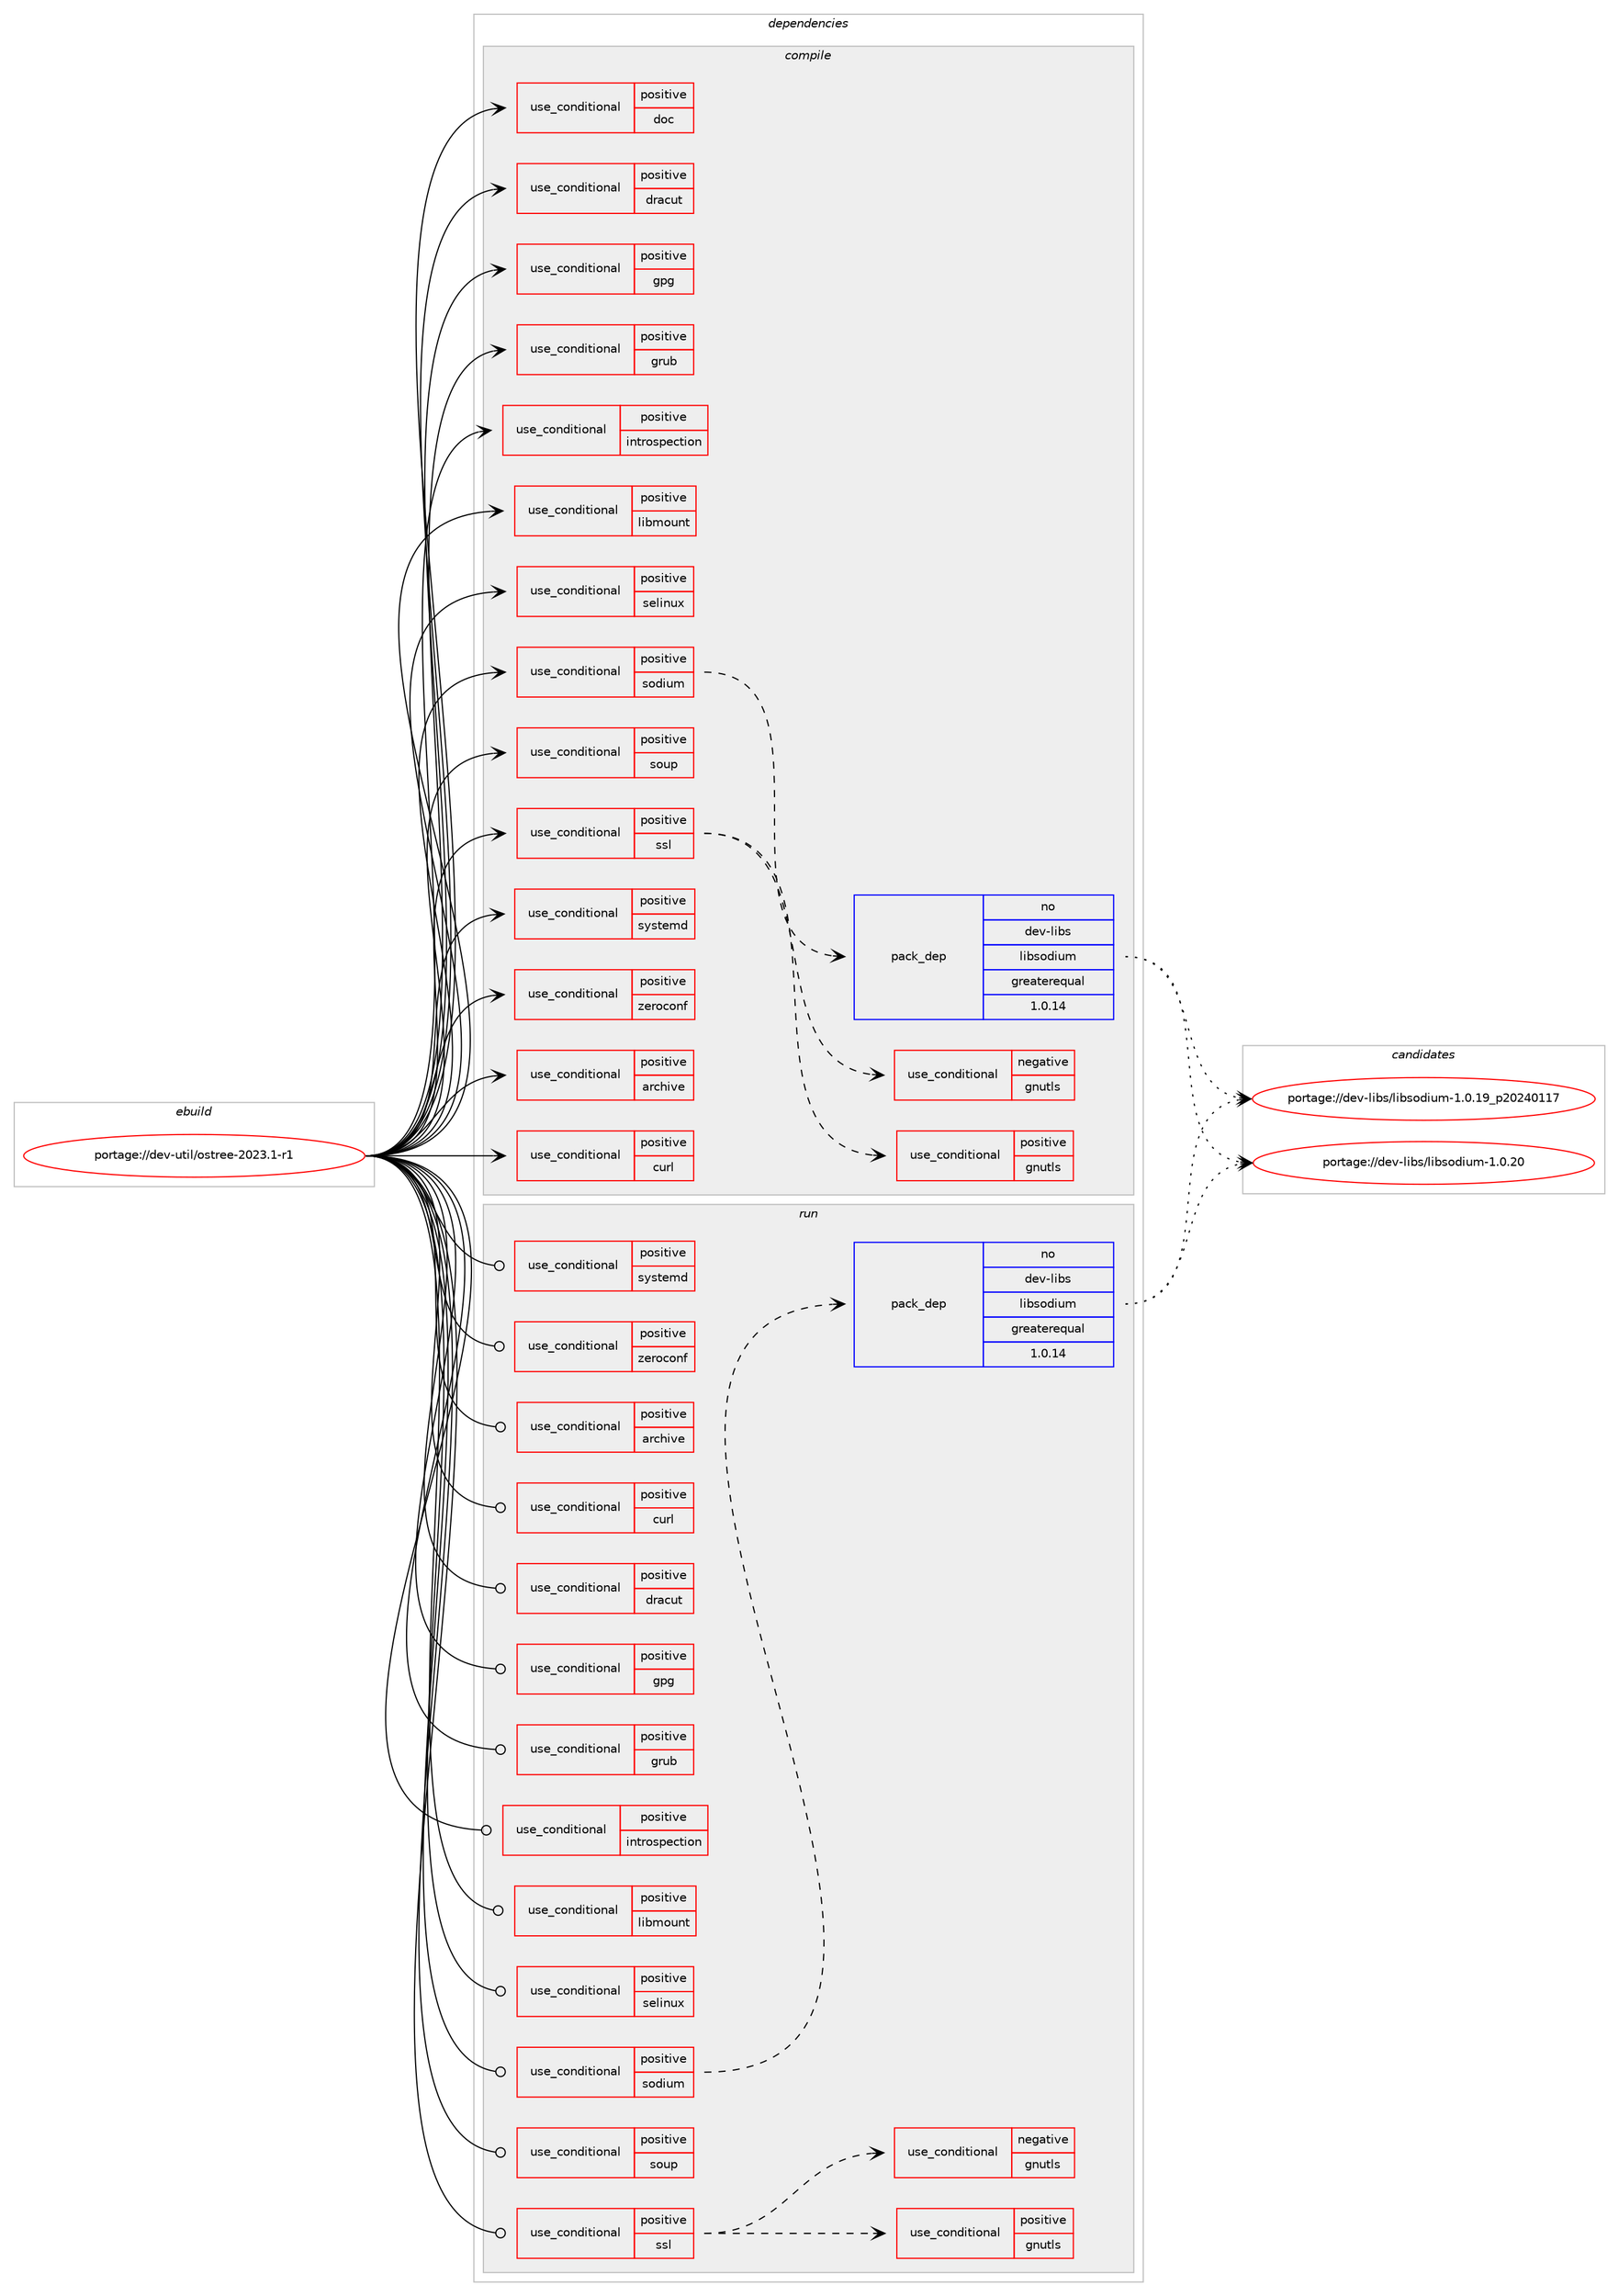 digraph prolog {

# *************
# Graph options
# *************

newrank=true;
concentrate=true;
compound=true;
graph [rankdir=LR,fontname=Helvetica,fontsize=10,ranksep=1.5];#, ranksep=2.5, nodesep=0.2];
edge  [arrowhead=vee];
node  [fontname=Helvetica,fontsize=10];

# **********
# The ebuild
# **********

subgraph cluster_leftcol {
color=gray;
rank=same;
label=<<i>ebuild</i>>;
id [label="portage://dev-util/ostree-2023.1-r1", color=red, width=4, href="../dev-util/ostree-2023.1-r1.svg"];
}

# ****************
# The dependencies
# ****************

subgraph cluster_midcol {
color=gray;
label=<<i>dependencies</i>>;
subgraph cluster_compile {
fillcolor="#eeeeee";
style=filled;
label=<<i>compile</i>>;
subgraph cond59642 {
dependency111137 [label=<<TABLE BORDER="0" CELLBORDER="1" CELLSPACING="0" CELLPADDING="4"><TR><TD ROWSPAN="3" CELLPADDING="10">use_conditional</TD></TR><TR><TD>positive</TD></TR><TR><TD>archive</TD></TR></TABLE>>, shape=none, color=red];
# *** BEGIN UNKNOWN DEPENDENCY TYPE (TODO) ***
# dependency111137 -> package_dependency(portage://dev-util/ostree-2023.1-r1,install,no,app-arch,libarchive,none,[,,],any_same_slot,[])
# *** END UNKNOWN DEPENDENCY TYPE (TODO) ***

}
id:e -> dependency111137:w [weight=20,style="solid",arrowhead="vee"];
subgraph cond59643 {
dependency111138 [label=<<TABLE BORDER="0" CELLBORDER="1" CELLSPACING="0" CELLPADDING="4"><TR><TD ROWSPAN="3" CELLPADDING="10">use_conditional</TD></TR><TR><TD>positive</TD></TR><TR><TD>curl</TD></TR></TABLE>>, shape=none, color=red];
# *** BEGIN UNKNOWN DEPENDENCY TYPE (TODO) ***
# dependency111138 -> package_dependency(portage://dev-util/ostree-2023.1-r1,install,no,net-misc,curl,none,[,,],[],[])
# *** END UNKNOWN DEPENDENCY TYPE (TODO) ***

}
id:e -> dependency111138:w [weight=20,style="solid",arrowhead="vee"];
subgraph cond59644 {
dependency111139 [label=<<TABLE BORDER="0" CELLBORDER="1" CELLSPACING="0" CELLPADDING="4"><TR><TD ROWSPAN="3" CELLPADDING="10">use_conditional</TD></TR><TR><TD>positive</TD></TR><TR><TD>doc</TD></TR></TABLE>>, shape=none, color=red];
# *** BEGIN UNKNOWN DEPENDENCY TYPE (TODO) ***
# dependency111139 -> package_dependency(portage://dev-util/ostree-2023.1-r1,install,no,dev-util,gtk-doc,none,[,,],[],[])
# *** END UNKNOWN DEPENDENCY TYPE (TODO) ***

}
id:e -> dependency111139:w [weight=20,style="solid",arrowhead="vee"];
subgraph cond59645 {
dependency111140 [label=<<TABLE BORDER="0" CELLBORDER="1" CELLSPACING="0" CELLPADDING="4"><TR><TD ROWSPAN="3" CELLPADDING="10">use_conditional</TD></TR><TR><TD>positive</TD></TR><TR><TD>dracut</TD></TR></TABLE>>, shape=none, color=red];
# *** BEGIN UNKNOWN DEPENDENCY TYPE (TODO) ***
# dependency111140 -> package_dependency(portage://dev-util/ostree-2023.1-r1,install,no,sys-kernel,dracut,none,[,,],[],[])
# *** END UNKNOWN DEPENDENCY TYPE (TODO) ***

}
id:e -> dependency111140:w [weight=20,style="solid",arrowhead="vee"];
subgraph cond59646 {
dependency111141 [label=<<TABLE BORDER="0" CELLBORDER="1" CELLSPACING="0" CELLPADDING="4"><TR><TD ROWSPAN="3" CELLPADDING="10">use_conditional</TD></TR><TR><TD>positive</TD></TR><TR><TD>gpg</TD></TR></TABLE>>, shape=none, color=red];
# *** BEGIN UNKNOWN DEPENDENCY TYPE (TODO) ***
# dependency111141 -> package_dependency(portage://dev-util/ostree-2023.1-r1,install,no,app-crypt,gpgme,none,[,,],any_same_slot,[])
# *** END UNKNOWN DEPENDENCY TYPE (TODO) ***

# *** BEGIN UNKNOWN DEPENDENCY TYPE (TODO) ***
# dependency111141 -> package_dependency(portage://dev-util/ostree-2023.1-r1,install,no,dev-libs,libgpg-error,none,[,,],[],[])
# *** END UNKNOWN DEPENDENCY TYPE (TODO) ***

}
id:e -> dependency111141:w [weight=20,style="solid",arrowhead="vee"];
subgraph cond59647 {
dependency111142 [label=<<TABLE BORDER="0" CELLBORDER="1" CELLSPACING="0" CELLPADDING="4"><TR><TD ROWSPAN="3" CELLPADDING="10">use_conditional</TD></TR><TR><TD>positive</TD></TR><TR><TD>grub</TD></TR></TABLE>>, shape=none, color=red];
# *** BEGIN UNKNOWN DEPENDENCY TYPE (TODO) ***
# dependency111142 -> package_dependency(portage://dev-util/ostree-2023.1-r1,install,no,sys-boot,grub,none,[,,],[slot(2),equal],[])
# *** END UNKNOWN DEPENDENCY TYPE (TODO) ***

}
id:e -> dependency111142:w [weight=20,style="solid",arrowhead="vee"];
subgraph cond59648 {
dependency111143 [label=<<TABLE BORDER="0" CELLBORDER="1" CELLSPACING="0" CELLPADDING="4"><TR><TD ROWSPAN="3" CELLPADDING="10">use_conditional</TD></TR><TR><TD>positive</TD></TR><TR><TD>introspection</TD></TR></TABLE>>, shape=none, color=red];
# *** BEGIN UNKNOWN DEPENDENCY TYPE (TODO) ***
# dependency111143 -> package_dependency(portage://dev-util/ostree-2023.1-r1,install,no,dev-libs,gobject-introspection,none,[,,],[],[])
# *** END UNKNOWN DEPENDENCY TYPE (TODO) ***

}
id:e -> dependency111143:w [weight=20,style="solid",arrowhead="vee"];
subgraph cond59649 {
dependency111144 [label=<<TABLE BORDER="0" CELLBORDER="1" CELLSPACING="0" CELLPADDING="4"><TR><TD ROWSPAN="3" CELLPADDING="10">use_conditional</TD></TR><TR><TD>positive</TD></TR><TR><TD>libmount</TD></TR></TABLE>>, shape=none, color=red];
# *** BEGIN UNKNOWN DEPENDENCY TYPE (TODO) ***
# dependency111144 -> package_dependency(portage://dev-util/ostree-2023.1-r1,install,no,sys-apps,util-linux,none,[,,],[],[])
# *** END UNKNOWN DEPENDENCY TYPE (TODO) ***

}
id:e -> dependency111144:w [weight=20,style="solid",arrowhead="vee"];
subgraph cond59650 {
dependency111145 [label=<<TABLE BORDER="0" CELLBORDER="1" CELLSPACING="0" CELLPADDING="4"><TR><TD ROWSPAN="3" CELLPADDING="10">use_conditional</TD></TR><TR><TD>positive</TD></TR><TR><TD>selinux</TD></TR></TABLE>>, shape=none, color=red];
# *** BEGIN UNKNOWN DEPENDENCY TYPE (TODO) ***
# dependency111145 -> package_dependency(portage://dev-util/ostree-2023.1-r1,install,no,sys-libs,libselinux,none,[,,],[],[])
# *** END UNKNOWN DEPENDENCY TYPE (TODO) ***

}
id:e -> dependency111145:w [weight=20,style="solid",arrowhead="vee"];
subgraph cond59651 {
dependency111146 [label=<<TABLE BORDER="0" CELLBORDER="1" CELLSPACING="0" CELLPADDING="4"><TR><TD ROWSPAN="3" CELLPADDING="10">use_conditional</TD></TR><TR><TD>positive</TD></TR><TR><TD>sodium</TD></TR></TABLE>>, shape=none, color=red];
subgraph pack50074 {
dependency111147 [label=<<TABLE BORDER="0" CELLBORDER="1" CELLSPACING="0" CELLPADDING="4" WIDTH="220"><TR><TD ROWSPAN="6" CELLPADDING="30">pack_dep</TD></TR><TR><TD WIDTH="110">no</TD></TR><TR><TD>dev-libs</TD></TR><TR><TD>libsodium</TD></TR><TR><TD>greaterequal</TD></TR><TR><TD>1.0.14</TD></TR></TABLE>>, shape=none, color=blue];
}
dependency111146:e -> dependency111147:w [weight=20,style="dashed",arrowhead="vee"];
}
id:e -> dependency111146:w [weight=20,style="solid",arrowhead="vee"];
subgraph cond59652 {
dependency111148 [label=<<TABLE BORDER="0" CELLBORDER="1" CELLSPACING="0" CELLPADDING="4"><TR><TD ROWSPAN="3" CELLPADDING="10">use_conditional</TD></TR><TR><TD>positive</TD></TR><TR><TD>soup</TD></TR></TABLE>>, shape=none, color=red];
# *** BEGIN UNKNOWN DEPENDENCY TYPE (TODO) ***
# dependency111148 -> package_dependency(portage://dev-util/ostree-2023.1-r1,install,no,net-libs,libsoup,none,[,,],[slot(2.4)],[])
# *** END UNKNOWN DEPENDENCY TYPE (TODO) ***

}
id:e -> dependency111148:w [weight=20,style="solid",arrowhead="vee"];
subgraph cond59653 {
dependency111149 [label=<<TABLE BORDER="0" CELLBORDER="1" CELLSPACING="0" CELLPADDING="4"><TR><TD ROWSPAN="3" CELLPADDING="10">use_conditional</TD></TR><TR><TD>positive</TD></TR><TR><TD>ssl</TD></TR></TABLE>>, shape=none, color=red];
subgraph cond59654 {
dependency111150 [label=<<TABLE BORDER="0" CELLBORDER="1" CELLSPACING="0" CELLPADDING="4"><TR><TD ROWSPAN="3" CELLPADDING="10">use_conditional</TD></TR><TR><TD>positive</TD></TR><TR><TD>gnutls</TD></TR></TABLE>>, shape=none, color=red];
# *** BEGIN UNKNOWN DEPENDENCY TYPE (TODO) ***
# dependency111150 -> package_dependency(portage://dev-util/ostree-2023.1-r1,install,no,net-libs,gnutls,none,[,,],any_same_slot,[])
# *** END UNKNOWN DEPENDENCY TYPE (TODO) ***

}
dependency111149:e -> dependency111150:w [weight=20,style="dashed",arrowhead="vee"];
subgraph cond59655 {
dependency111151 [label=<<TABLE BORDER="0" CELLBORDER="1" CELLSPACING="0" CELLPADDING="4"><TR><TD ROWSPAN="3" CELLPADDING="10">use_conditional</TD></TR><TR><TD>negative</TD></TR><TR><TD>gnutls</TD></TR></TABLE>>, shape=none, color=red];
# *** BEGIN UNKNOWN DEPENDENCY TYPE (TODO) ***
# dependency111151 -> package_dependency(portage://dev-util/ostree-2023.1-r1,install,no,dev-libs,openssl,none,[,,],[slot(0),equal],[])
# *** END UNKNOWN DEPENDENCY TYPE (TODO) ***

}
dependency111149:e -> dependency111151:w [weight=20,style="dashed",arrowhead="vee"];
}
id:e -> dependency111149:w [weight=20,style="solid",arrowhead="vee"];
subgraph cond59656 {
dependency111152 [label=<<TABLE BORDER="0" CELLBORDER="1" CELLSPACING="0" CELLPADDING="4"><TR><TD ROWSPAN="3" CELLPADDING="10">use_conditional</TD></TR><TR><TD>positive</TD></TR><TR><TD>systemd</TD></TR></TABLE>>, shape=none, color=red];
# *** BEGIN UNKNOWN DEPENDENCY TYPE (TODO) ***
# dependency111152 -> package_dependency(portage://dev-util/ostree-2023.1-r1,install,no,sys-apps,systemd,none,[,,],[slot(0),equal],[])
# *** END UNKNOWN DEPENDENCY TYPE (TODO) ***

}
id:e -> dependency111152:w [weight=20,style="solid",arrowhead="vee"];
subgraph cond59657 {
dependency111153 [label=<<TABLE BORDER="0" CELLBORDER="1" CELLSPACING="0" CELLPADDING="4"><TR><TD ROWSPAN="3" CELLPADDING="10">use_conditional</TD></TR><TR><TD>positive</TD></TR><TR><TD>zeroconf</TD></TR></TABLE>>, shape=none, color=red];
# *** BEGIN UNKNOWN DEPENDENCY TYPE (TODO) ***
# dependency111153 -> package_dependency(portage://dev-util/ostree-2023.1-r1,install,no,net-dns,avahi,none,[,,],[],[use(enable(dbus),none)])
# *** END UNKNOWN DEPENDENCY TYPE (TODO) ***

}
id:e -> dependency111153:w [weight=20,style="solid",arrowhead="vee"];
# *** BEGIN UNKNOWN DEPENDENCY TYPE (TODO) ***
# id -> package_dependency(portage://dev-util/ostree-2023.1-r1,install,no,app-arch,xz-utils,none,[,,],[],[])
# *** END UNKNOWN DEPENDENCY TYPE (TODO) ***

# *** BEGIN UNKNOWN DEPENDENCY TYPE (TODO) ***
# id -> package_dependency(portage://dev-util/ostree-2023.1-r1,install,no,app-text,docbook-xsl-stylesheets,none,[,,],[],[])
# *** END UNKNOWN DEPENDENCY TYPE (TODO) ***

# *** BEGIN UNKNOWN DEPENDENCY TYPE (TODO) ***
# id -> package_dependency(portage://dev-util/ostree-2023.1-r1,install,no,dev-libs,glib,none,[,,],[slot(2)],[])
# *** END UNKNOWN DEPENDENCY TYPE (TODO) ***

# *** BEGIN UNKNOWN DEPENDENCY TYPE (TODO) ***
# id -> package_dependency(portage://dev-util/ostree-2023.1-r1,install,no,dev-libs,libassuan,none,[,,],any_same_slot,[])
# *** END UNKNOWN DEPENDENCY TYPE (TODO) ***

# *** BEGIN UNKNOWN DEPENDENCY TYPE (TODO) ***
# id -> package_dependency(portage://dev-util/ostree-2023.1-r1,install,no,dev-libs,libxslt,none,[,,],[],[])
# *** END UNKNOWN DEPENDENCY TYPE (TODO) ***

# *** BEGIN UNKNOWN DEPENDENCY TYPE (TODO) ***
# id -> package_dependency(portage://dev-util/ostree-2023.1-r1,install,no,sys-fs,fuse,none,[,,],[slot(3)],[])
# *** END UNKNOWN DEPENDENCY TYPE (TODO) ***

# *** BEGIN UNKNOWN DEPENDENCY TYPE (TODO) ***
# id -> package_dependency(portage://dev-util/ostree-2023.1-r1,install,no,sys-libs,zlib,none,[,,],[],[])
# *** END UNKNOWN DEPENDENCY TYPE (TODO) ***

}
subgraph cluster_compileandrun {
fillcolor="#eeeeee";
style=filled;
label=<<i>compile and run</i>>;
}
subgraph cluster_run {
fillcolor="#eeeeee";
style=filled;
label=<<i>run</i>>;
subgraph cond59658 {
dependency111154 [label=<<TABLE BORDER="0" CELLBORDER="1" CELLSPACING="0" CELLPADDING="4"><TR><TD ROWSPAN="3" CELLPADDING="10">use_conditional</TD></TR><TR><TD>positive</TD></TR><TR><TD>archive</TD></TR></TABLE>>, shape=none, color=red];
# *** BEGIN UNKNOWN DEPENDENCY TYPE (TODO) ***
# dependency111154 -> package_dependency(portage://dev-util/ostree-2023.1-r1,run,no,app-arch,libarchive,none,[,,],any_same_slot,[])
# *** END UNKNOWN DEPENDENCY TYPE (TODO) ***

}
id:e -> dependency111154:w [weight=20,style="solid",arrowhead="odot"];
subgraph cond59659 {
dependency111155 [label=<<TABLE BORDER="0" CELLBORDER="1" CELLSPACING="0" CELLPADDING="4"><TR><TD ROWSPAN="3" CELLPADDING="10">use_conditional</TD></TR><TR><TD>positive</TD></TR><TR><TD>curl</TD></TR></TABLE>>, shape=none, color=red];
# *** BEGIN UNKNOWN DEPENDENCY TYPE (TODO) ***
# dependency111155 -> package_dependency(portage://dev-util/ostree-2023.1-r1,run,no,net-misc,curl,none,[,,],[],[])
# *** END UNKNOWN DEPENDENCY TYPE (TODO) ***

}
id:e -> dependency111155:w [weight=20,style="solid",arrowhead="odot"];
subgraph cond59660 {
dependency111156 [label=<<TABLE BORDER="0" CELLBORDER="1" CELLSPACING="0" CELLPADDING="4"><TR><TD ROWSPAN="3" CELLPADDING="10">use_conditional</TD></TR><TR><TD>positive</TD></TR><TR><TD>dracut</TD></TR></TABLE>>, shape=none, color=red];
# *** BEGIN UNKNOWN DEPENDENCY TYPE (TODO) ***
# dependency111156 -> package_dependency(portage://dev-util/ostree-2023.1-r1,run,no,sys-kernel,dracut,none,[,,],[],[])
# *** END UNKNOWN DEPENDENCY TYPE (TODO) ***

}
id:e -> dependency111156:w [weight=20,style="solid",arrowhead="odot"];
subgraph cond59661 {
dependency111157 [label=<<TABLE BORDER="0" CELLBORDER="1" CELLSPACING="0" CELLPADDING="4"><TR><TD ROWSPAN="3" CELLPADDING="10">use_conditional</TD></TR><TR><TD>positive</TD></TR><TR><TD>gpg</TD></TR></TABLE>>, shape=none, color=red];
# *** BEGIN UNKNOWN DEPENDENCY TYPE (TODO) ***
# dependency111157 -> package_dependency(portage://dev-util/ostree-2023.1-r1,run,no,app-crypt,gpgme,none,[,,],any_same_slot,[])
# *** END UNKNOWN DEPENDENCY TYPE (TODO) ***

# *** BEGIN UNKNOWN DEPENDENCY TYPE (TODO) ***
# dependency111157 -> package_dependency(portage://dev-util/ostree-2023.1-r1,run,no,dev-libs,libgpg-error,none,[,,],[],[])
# *** END UNKNOWN DEPENDENCY TYPE (TODO) ***

}
id:e -> dependency111157:w [weight=20,style="solid",arrowhead="odot"];
subgraph cond59662 {
dependency111158 [label=<<TABLE BORDER="0" CELLBORDER="1" CELLSPACING="0" CELLPADDING="4"><TR><TD ROWSPAN="3" CELLPADDING="10">use_conditional</TD></TR><TR><TD>positive</TD></TR><TR><TD>grub</TD></TR></TABLE>>, shape=none, color=red];
# *** BEGIN UNKNOWN DEPENDENCY TYPE (TODO) ***
# dependency111158 -> package_dependency(portage://dev-util/ostree-2023.1-r1,run,no,sys-boot,grub,none,[,,],[slot(2),equal],[])
# *** END UNKNOWN DEPENDENCY TYPE (TODO) ***

}
id:e -> dependency111158:w [weight=20,style="solid",arrowhead="odot"];
subgraph cond59663 {
dependency111159 [label=<<TABLE BORDER="0" CELLBORDER="1" CELLSPACING="0" CELLPADDING="4"><TR><TD ROWSPAN="3" CELLPADDING="10">use_conditional</TD></TR><TR><TD>positive</TD></TR><TR><TD>introspection</TD></TR></TABLE>>, shape=none, color=red];
# *** BEGIN UNKNOWN DEPENDENCY TYPE (TODO) ***
# dependency111159 -> package_dependency(portage://dev-util/ostree-2023.1-r1,run,no,dev-libs,gobject-introspection,none,[,,],[],[])
# *** END UNKNOWN DEPENDENCY TYPE (TODO) ***

}
id:e -> dependency111159:w [weight=20,style="solid",arrowhead="odot"];
subgraph cond59664 {
dependency111160 [label=<<TABLE BORDER="0" CELLBORDER="1" CELLSPACING="0" CELLPADDING="4"><TR><TD ROWSPAN="3" CELLPADDING="10">use_conditional</TD></TR><TR><TD>positive</TD></TR><TR><TD>libmount</TD></TR></TABLE>>, shape=none, color=red];
# *** BEGIN UNKNOWN DEPENDENCY TYPE (TODO) ***
# dependency111160 -> package_dependency(portage://dev-util/ostree-2023.1-r1,run,no,sys-apps,util-linux,none,[,,],[],[])
# *** END UNKNOWN DEPENDENCY TYPE (TODO) ***

}
id:e -> dependency111160:w [weight=20,style="solid",arrowhead="odot"];
subgraph cond59665 {
dependency111161 [label=<<TABLE BORDER="0" CELLBORDER="1" CELLSPACING="0" CELLPADDING="4"><TR><TD ROWSPAN="3" CELLPADDING="10">use_conditional</TD></TR><TR><TD>positive</TD></TR><TR><TD>selinux</TD></TR></TABLE>>, shape=none, color=red];
# *** BEGIN UNKNOWN DEPENDENCY TYPE (TODO) ***
# dependency111161 -> package_dependency(portage://dev-util/ostree-2023.1-r1,run,no,sys-libs,libselinux,none,[,,],[],[])
# *** END UNKNOWN DEPENDENCY TYPE (TODO) ***

}
id:e -> dependency111161:w [weight=20,style="solid",arrowhead="odot"];
subgraph cond59666 {
dependency111162 [label=<<TABLE BORDER="0" CELLBORDER="1" CELLSPACING="0" CELLPADDING="4"><TR><TD ROWSPAN="3" CELLPADDING="10">use_conditional</TD></TR><TR><TD>positive</TD></TR><TR><TD>sodium</TD></TR></TABLE>>, shape=none, color=red];
subgraph pack50075 {
dependency111163 [label=<<TABLE BORDER="0" CELLBORDER="1" CELLSPACING="0" CELLPADDING="4" WIDTH="220"><TR><TD ROWSPAN="6" CELLPADDING="30">pack_dep</TD></TR><TR><TD WIDTH="110">no</TD></TR><TR><TD>dev-libs</TD></TR><TR><TD>libsodium</TD></TR><TR><TD>greaterequal</TD></TR><TR><TD>1.0.14</TD></TR></TABLE>>, shape=none, color=blue];
}
dependency111162:e -> dependency111163:w [weight=20,style="dashed",arrowhead="vee"];
}
id:e -> dependency111162:w [weight=20,style="solid",arrowhead="odot"];
subgraph cond59667 {
dependency111164 [label=<<TABLE BORDER="0" CELLBORDER="1" CELLSPACING="0" CELLPADDING="4"><TR><TD ROWSPAN="3" CELLPADDING="10">use_conditional</TD></TR><TR><TD>positive</TD></TR><TR><TD>soup</TD></TR></TABLE>>, shape=none, color=red];
# *** BEGIN UNKNOWN DEPENDENCY TYPE (TODO) ***
# dependency111164 -> package_dependency(portage://dev-util/ostree-2023.1-r1,run,no,net-libs,libsoup,none,[,,],[slot(2.4)],[])
# *** END UNKNOWN DEPENDENCY TYPE (TODO) ***

}
id:e -> dependency111164:w [weight=20,style="solid",arrowhead="odot"];
subgraph cond59668 {
dependency111165 [label=<<TABLE BORDER="0" CELLBORDER="1" CELLSPACING="0" CELLPADDING="4"><TR><TD ROWSPAN="3" CELLPADDING="10">use_conditional</TD></TR><TR><TD>positive</TD></TR><TR><TD>ssl</TD></TR></TABLE>>, shape=none, color=red];
subgraph cond59669 {
dependency111166 [label=<<TABLE BORDER="0" CELLBORDER="1" CELLSPACING="0" CELLPADDING="4"><TR><TD ROWSPAN="3" CELLPADDING="10">use_conditional</TD></TR><TR><TD>positive</TD></TR><TR><TD>gnutls</TD></TR></TABLE>>, shape=none, color=red];
# *** BEGIN UNKNOWN DEPENDENCY TYPE (TODO) ***
# dependency111166 -> package_dependency(portage://dev-util/ostree-2023.1-r1,run,no,net-libs,gnutls,none,[,,],any_same_slot,[])
# *** END UNKNOWN DEPENDENCY TYPE (TODO) ***

}
dependency111165:e -> dependency111166:w [weight=20,style="dashed",arrowhead="vee"];
subgraph cond59670 {
dependency111167 [label=<<TABLE BORDER="0" CELLBORDER="1" CELLSPACING="0" CELLPADDING="4"><TR><TD ROWSPAN="3" CELLPADDING="10">use_conditional</TD></TR><TR><TD>negative</TD></TR><TR><TD>gnutls</TD></TR></TABLE>>, shape=none, color=red];
# *** BEGIN UNKNOWN DEPENDENCY TYPE (TODO) ***
# dependency111167 -> package_dependency(portage://dev-util/ostree-2023.1-r1,run,no,dev-libs,openssl,none,[,,],[slot(0),equal],[])
# *** END UNKNOWN DEPENDENCY TYPE (TODO) ***

}
dependency111165:e -> dependency111167:w [weight=20,style="dashed",arrowhead="vee"];
}
id:e -> dependency111165:w [weight=20,style="solid",arrowhead="odot"];
subgraph cond59671 {
dependency111168 [label=<<TABLE BORDER="0" CELLBORDER="1" CELLSPACING="0" CELLPADDING="4"><TR><TD ROWSPAN="3" CELLPADDING="10">use_conditional</TD></TR><TR><TD>positive</TD></TR><TR><TD>systemd</TD></TR></TABLE>>, shape=none, color=red];
# *** BEGIN UNKNOWN DEPENDENCY TYPE (TODO) ***
# dependency111168 -> package_dependency(portage://dev-util/ostree-2023.1-r1,run,no,sys-apps,systemd,none,[,,],[slot(0),equal],[])
# *** END UNKNOWN DEPENDENCY TYPE (TODO) ***

}
id:e -> dependency111168:w [weight=20,style="solid",arrowhead="odot"];
subgraph cond59672 {
dependency111169 [label=<<TABLE BORDER="0" CELLBORDER="1" CELLSPACING="0" CELLPADDING="4"><TR><TD ROWSPAN="3" CELLPADDING="10">use_conditional</TD></TR><TR><TD>positive</TD></TR><TR><TD>zeroconf</TD></TR></TABLE>>, shape=none, color=red];
# *** BEGIN UNKNOWN DEPENDENCY TYPE (TODO) ***
# dependency111169 -> package_dependency(portage://dev-util/ostree-2023.1-r1,run,no,net-dns,avahi,none,[,,],[],[use(enable(dbus),none)])
# *** END UNKNOWN DEPENDENCY TYPE (TODO) ***

}
id:e -> dependency111169:w [weight=20,style="solid",arrowhead="odot"];
# *** BEGIN UNKNOWN DEPENDENCY TYPE (TODO) ***
# id -> package_dependency(portage://dev-util/ostree-2023.1-r1,run,no,app-arch,xz-utils,none,[,,],[],[])
# *** END UNKNOWN DEPENDENCY TYPE (TODO) ***

# *** BEGIN UNKNOWN DEPENDENCY TYPE (TODO) ***
# id -> package_dependency(portage://dev-util/ostree-2023.1-r1,run,no,dev-libs,glib,none,[,,],[slot(2)],[])
# *** END UNKNOWN DEPENDENCY TYPE (TODO) ***

# *** BEGIN UNKNOWN DEPENDENCY TYPE (TODO) ***
# id -> package_dependency(portage://dev-util/ostree-2023.1-r1,run,no,dev-libs,libassuan,none,[,,],any_same_slot,[])
# *** END UNKNOWN DEPENDENCY TYPE (TODO) ***

# *** BEGIN UNKNOWN DEPENDENCY TYPE (TODO) ***
# id -> package_dependency(portage://dev-util/ostree-2023.1-r1,run,no,sys-fs,fuse,none,[,,],[slot(3)],[])
# *** END UNKNOWN DEPENDENCY TYPE (TODO) ***

# *** BEGIN UNKNOWN DEPENDENCY TYPE (TODO) ***
# id -> package_dependency(portage://dev-util/ostree-2023.1-r1,run,no,sys-libs,zlib,none,[,,],[],[])
# *** END UNKNOWN DEPENDENCY TYPE (TODO) ***

# *** BEGIN UNKNOWN DEPENDENCY TYPE (TODO) ***
# id -> package_dependency(portage://dev-util/ostree-2023.1-r1,run,no,virtual,tmpfiles,none,[,,],[],[])
# *** END UNKNOWN DEPENDENCY TYPE (TODO) ***

}
}

# **************
# The candidates
# **************

subgraph cluster_choices {
rank=same;
color=gray;
label=<<i>candidates</i>>;

subgraph choice50074 {
color=black;
nodesep=1;
choice1001011184510810598115471081059811511110010511710945494648464957951125048505248494955 [label="portage://dev-libs/libsodium-1.0.19_p20240117", color=red, width=4,href="../dev-libs/libsodium-1.0.19_p20240117.svg"];
choice1001011184510810598115471081059811511110010511710945494648465048 [label="portage://dev-libs/libsodium-1.0.20", color=red, width=4,href="../dev-libs/libsodium-1.0.20.svg"];
dependency111147:e -> choice1001011184510810598115471081059811511110010511710945494648464957951125048505248494955:w [style=dotted,weight="100"];
dependency111147:e -> choice1001011184510810598115471081059811511110010511710945494648465048:w [style=dotted,weight="100"];
}
subgraph choice50075 {
color=black;
nodesep=1;
choice1001011184510810598115471081059811511110010511710945494648464957951125048505248494955 [label="portage://dev-libs/libsodium-1.0.19_p20240117", color=red, width=4,href="../dev-libs/libsodium-1.0.19_p20240117.svg"];
choice1001011184510810598115471081059811511110010511710945494648465048 [label="portage://dev-libs/libsodium-1.0.20", color=red, width=4,href="../dev-libs/libsodium-1.0.20.svg"];
dependency111163:e -> choice1001011184510810598115471081059811511110010511710945494648464957951125048505248494955:w [style=dotted,weight="100"];
dependency111163:e -> choice1001011184510810598115471081059811511110010511710945494648465048:w [style=dotted,weight="100"];
}
}

}
